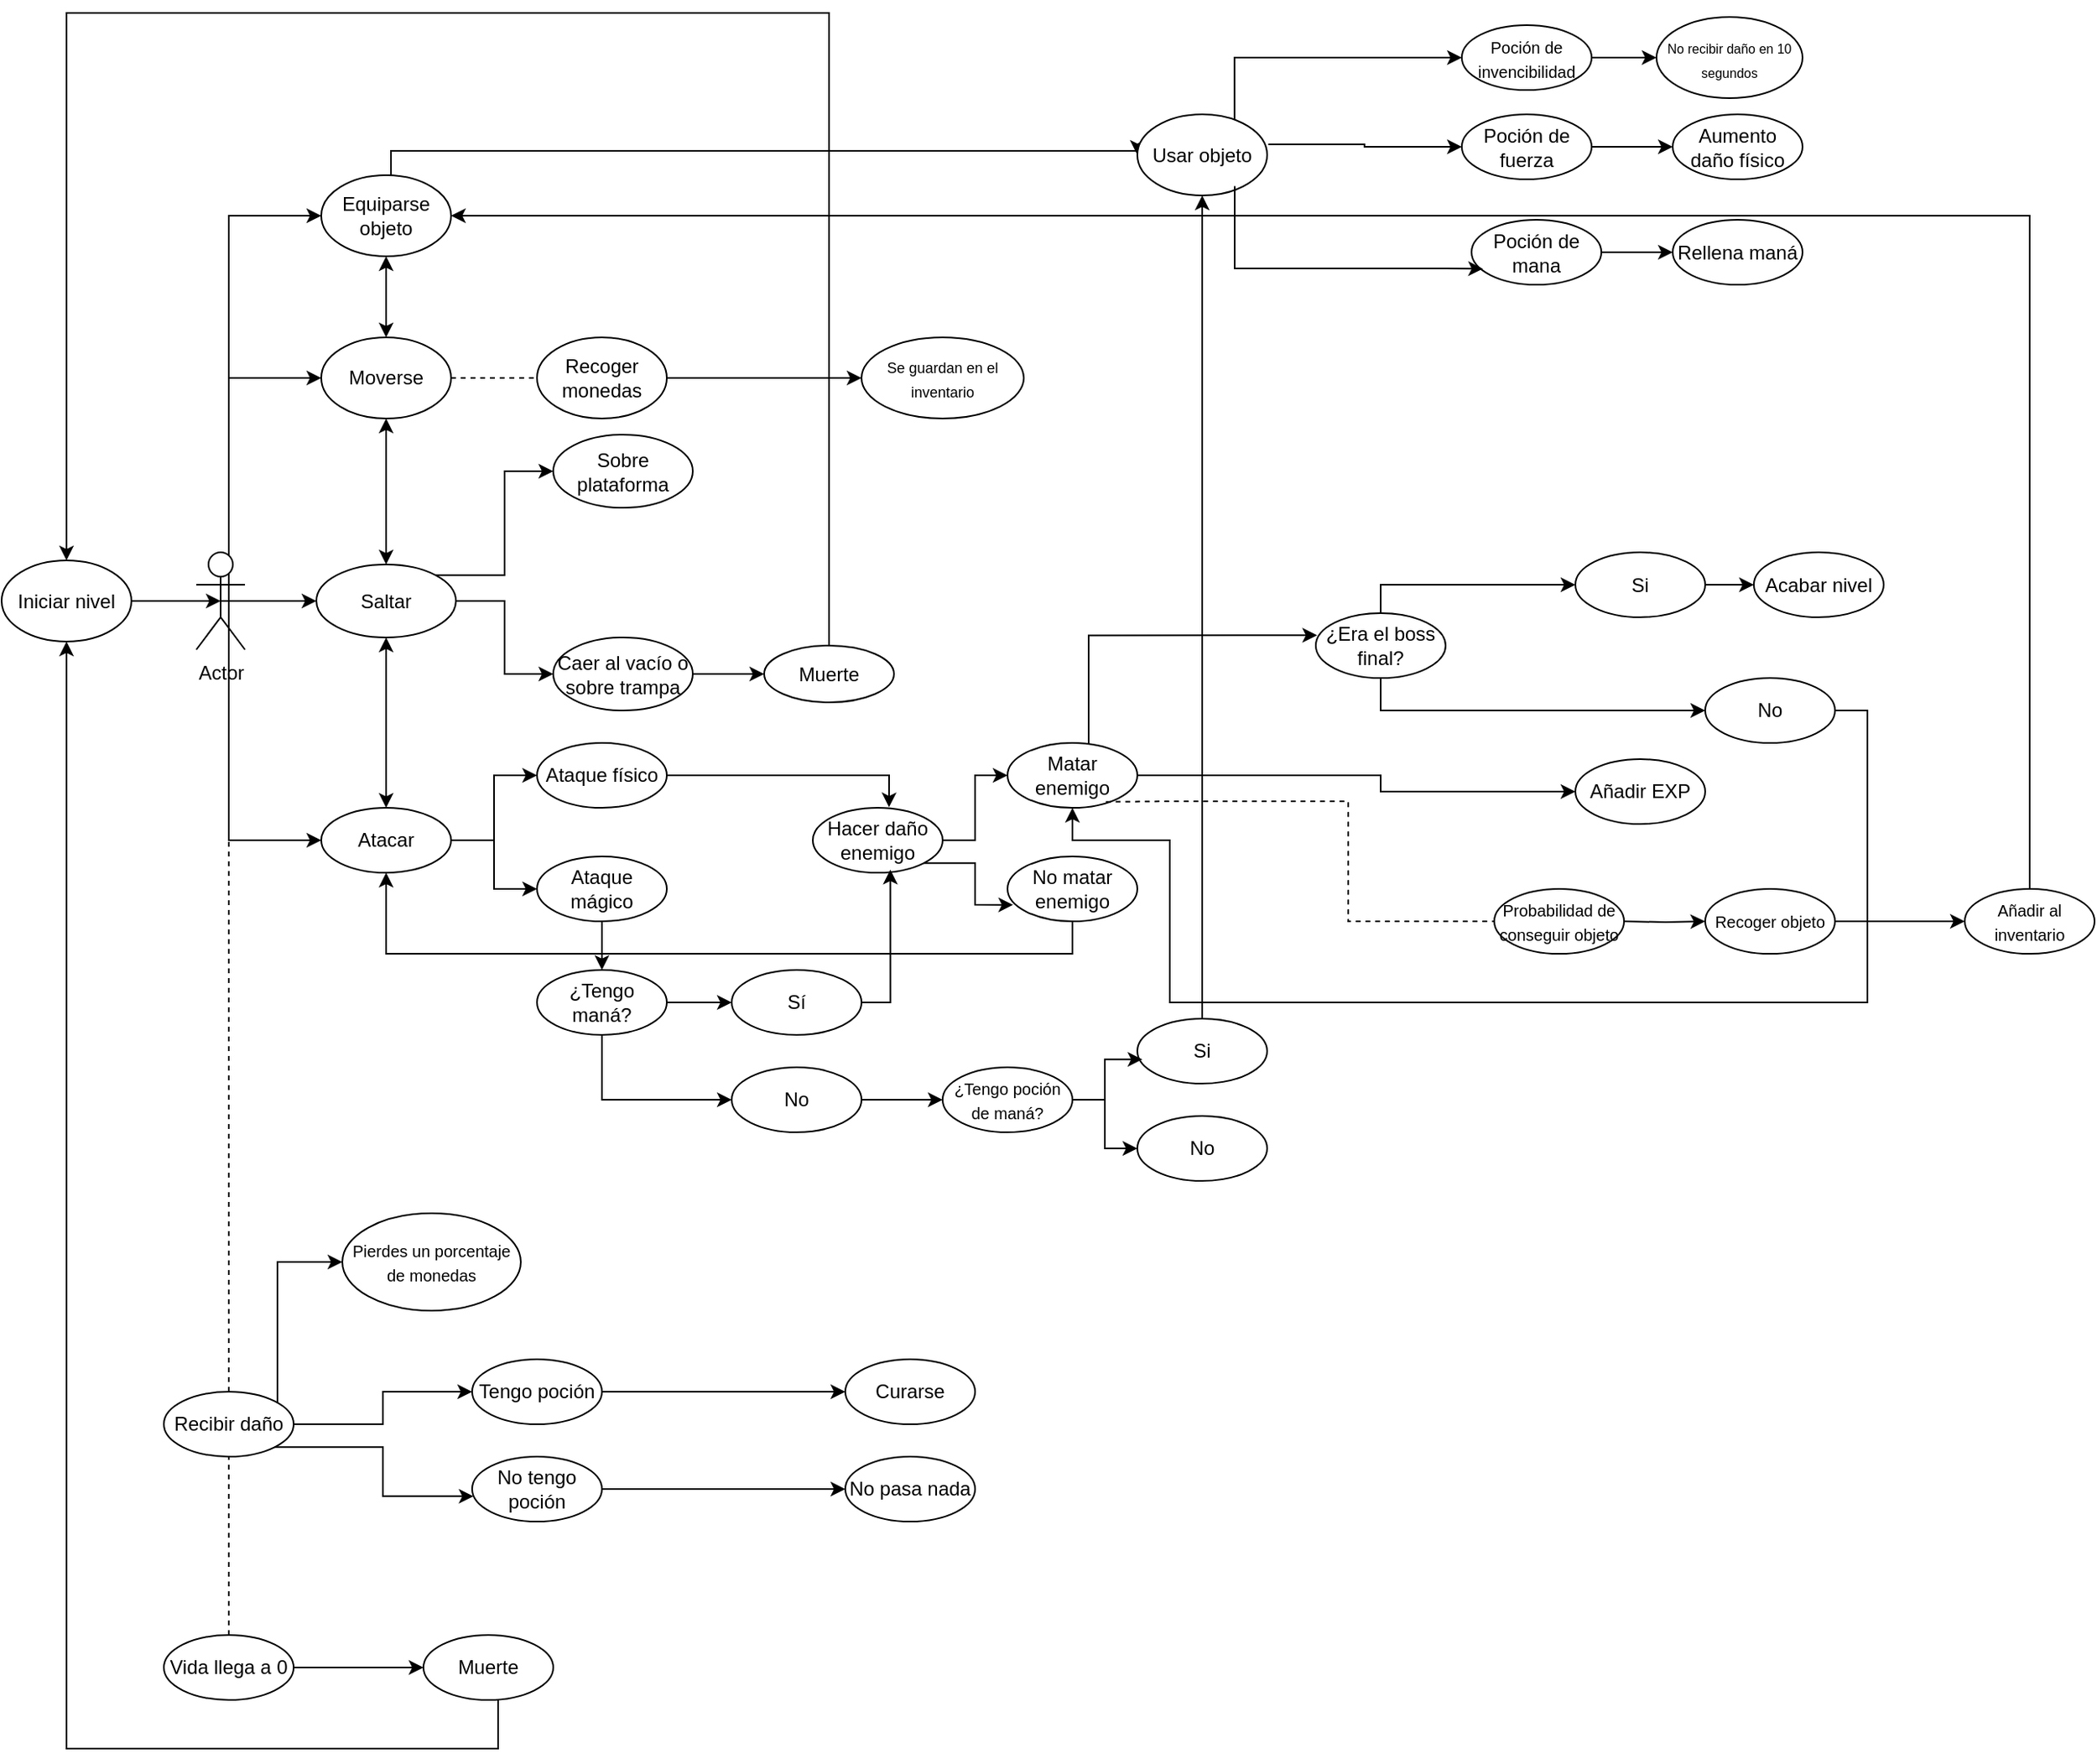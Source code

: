 <mxfile version="22.0.4" type="google">
  <diagram name="Página-1" id="ftSzW_j4SLwY1sNFBAEX">
    <mxGraphModel grid="1" page="1" gridSize="10" guides="1" tooltips="1" connect="1" arrows="1" fold="1" pageScale="1" pageWidth="3300" pageHeight="2339" math="0" shadow="0">
      <root>
        <mxCell id="0" />
        <mxCell id="1" parent="0" />
        <mxCell id="ydG6XYbS9ZUgTQgk_B0Q-10" style="edgeStyle=orthogonalEdgeStyle;rounded=0;orthogonalLoop=1;jettySize=auto;html=1;exitX=0.5;exitY=0.5;exitDx=0;exitDy=0;exitPerimeter=0;" edge="1" parent="1" source="ydG6XYbS9ZUgTQgk_B0Q-1" target="ydG6XYbS9ZUgTQgk_B0Q-4">
          <mxGeometry relative="1" as="geometry">
            <Array as="points">
              <mxPoint x="270" y="473" />
              <mxPoint x="270" y="335" />
            </Array>
          </mxGeometry>
        </mxCell>
        <mxCell id="ydG6XYbS9ZUgTQgk_B0Q-13" style="edgeStyle=orthogonalEdgeStyle;rounded=0;orthogonalLoop=1;jettySize=auto;html=1;exitX=0.5;exitY=0.5;exitDx=0;exitDy=0;exitPerimeter=0;" edge="1" parent="1" source="ydG6XYbS9ZUgTQgk_B0Q-1" target="ydG6XYbS9ZUgTQgk_B0Q-12">
          <mxGeometry relative="1" as="geometry">
            <Array as="points">
              <mxPoint x="265" y="450" />
              <mxPoint x="270" y="450" />
              <mxPoint x="270" y="620" />
            </Array>
          </mxGeometry>
        </mxCell>
        <mxCell id="ydG6XYbS9ZUgTQgk_B0Q-19" style="edgeStyle=orthogonalEdgeStyle;rounded=0;orthogonalLoop=1;jettySize=auto;html=1;exitX=0.5;exitY=0.5;exitDx=0;exitDy=0;exitPerimeter=0;" edge="1" parent="1" source="ydG6XYbS9ZUgTQgk_B0Q-1" target="ydG6XYbS9ZUgTQgk_B0Q-6">
          <mxGeometry relative="1" as="geometry" />
        </mxCell>
        <mxCell id="ydG6XYbS9ZUgTQgk_B0Q-62" style="edgeStyle=orthogonalEdgeStyle;rounded=0;orthogonalLoop=1;jettySize=auto;html=1;" edge="1" parent="1" source="ydG6XYbS9ZUgTQgk_B0Q-1" target="ydG6XYbS9ZUgTQgk_B0Q-53">
          <mxGeometry relative="1" as="geometry">
            <mxPoint x="265" y="230" as="targetPoint" />
            <Array as="points">
              <mxPoint x="270" y="235" />
            </Array>
          </mxGeometry>
        </mxCell>
        <mxCell id="ydG6XYbS9ZUgTQgk_B0Q-1" value="Actor" style="shape=umlActor;verticalLabelPosition=bottom;verticalAlign=top;html=1;outlineConnect=0;" vertex="1" parent="1">
          <mxGeometry x="250" y="442.5" width="30" height="60" as="geometry" />
        </mxCell>
        <mxCell id="ydG6XYbS9ZUgTQgk_B0Q-4" value="Moverse" style="ellipse;whiteSpace=wrap;html=1;" vertex="1" parent="1">
          <mxGeometry x="327" y="310" width="80" height="50" as="geometry" />
        </mxCell>
        <mxCell id="ydG6XYbS9ZUgTQgk_B0Q-45" style="edgeStyle=orthogonalEdgeStyle;rounded=0;orthogonalLoop=1;jettySize=auto;html=1;" edge="1" parent="1" source="ydG6XYbS9ZUgTQgk_B0Q-6" target="ydG6XYbS9ZUgTQgk_B0Q-44">
          <mxGeometry relative="1" as="geometry" />
        </mxCell>
        <mxCell id="ydG6XYbS9ZUgTQgk_B0Q-46" style="edgeStyle=orthogonalEdgeStyle;rounded=0;orthogonalLoop=1;jettySize=auto;html=1;exitX=1;exitY=0;exitDx=0;exitDy=0;entryX=0;entryY=0.5;entryDx=0;entryDy=0;" edge="1" parent="1" source="ydG6XYbS9ZUgTQgk_B0Q-6" target="ydG6XYbS9ZUgTQgk_B0Q-43">
          <mxGeometry relative="1" as="geometry" />
        </mxCell>
        <mxCell id="ydG6XYbS9ZUgTQgk_B0Q-6" value="Saltar" style="ellipse;whiteSpace=wrap;html=1;" vertex="1" parent="1">
          <mxGeometry x="324" y="450" width="86" height="45" as="geometry" />
        </mxCell>
        <mxCell id="ydG6XYbS9ZUgTQgk_B0Q-96" style="edgeStyle=orthogonalEdgeStyle;rounded=0;orthogonalLoop=1;jettySize=auto;html=1;entryX=0;entryY=0.5;entryDx=0;entryDy=0;" edge="1" parent="1" source="ydG6XYbS9ZUgTQgk_B0Q-12" target="ydG6XYbS9ZUgTQgk_B0Q-89">
          <mxGeometry relative="1" as="geometry" />
        </mxCell>
        <mxCell id="ydG6XYbS9ZUgTQgk_B0Q-97" style="edgeStyle=orthogonalEdgeStyle;rounded=0;orthogonalLoop=1;jettySize=auto;html=1;entryX=0;entryY=0.5;entryDx=0;entryDy=0;" edge="1" parent="1" source="ydG6XYbS9ZUgTQgk_B0Q-12" target="ydG6XYbS9ZUgTQgk_B0Q-90">
          <mxGeometry relative="1" as="geometry" />
        </mxCell>
        <mxCell id="ydG6XYbS9ZUgTQgk_B0Q-12" value="Atacar" style="ellipse;whiteSpace=wrap;html=1;" vertex="1" parent="1">
          <mxGeometry x="327" y="600" width="80" height="40" as="geometry" />
        </mxCell>
        <mxCell id="ydG6XYbS9ZUgTQgk_B0Q-17" value="" style="endArrow=classic;startArrow=classic;html=1;rounded=0;entryX=0.5;entryY=1;entryDx=0;entryDy=0;exitX=0.5;exitY=0;exitDx=0;exitDy=0;" edge="1" parent="1" source="ydG6XYbS9ZUgTQgk_B0Q-12" target="ydG6XYbS9ZUgTQgk_B0Q-6">
          <mxGeometry width="50" height="50" relative="1" as="geometry">
            <mxPoint x="350" y="560" as="sourcePoint" />
            <mxPoint x="400" y="510" as="targetPoint" />
          </mxGeometry>
        </mxCell>
        <mxCell id="ydG6XYbS9ZUgTQgk_B0Q-18" value="" style="endArrow=classic;startArrow=classic;html=1;rounded=0;entryX=0.5;entryY=1;entryDx=0;entryDy=0;exitX=0.5;exitY=0;exitDx=0;exitDy=0;" edge="1" parent="1" source="ydG6XYbS9ZUgTQgk_B0Q-6" target="ydG6XYbS9ZUgTQgk_B0Q-4">
          <mxGeometry width="50" height="50" relative="1" as="geometry">
            <mxPoint x="340" y="410" as="sourcePoint" />
            <mxPoint x="390" y="360" as="targetPoint" />
          </mxGeometry>
        </mxCell>
        <mxCell id="ydG6XYbS9ZUgTQgk_B0Q-25" style="edgeStyle=orthogonalEdgeStyle;rounded=0;orthogonalLoop=1;jettySize=auto;html=1;exitX=1;exitY=0.5;exitDx=0;exitDy=0;" edge="1" parent="1" source="ydG6XYbS9ZUgTQgk_B0Q-21" target="ydG6XYbS9ZUgTQgk_B0Q-24">
          <mxGeometry relative="1" as="geometry" />
        </mxCell>
        <mxCell id="ydG6XYbS9ZUgTQgk_B0Q-21" value="Hacer daño enemigo" style="ellipse;whiteSpace=wrap;html=1;" vertex="1" parent="1">
          <mxGeometry x="630" y="600" width="80" height="40" as="geometry" />
        </mxCell>
        <mxCell id="ydG6XYbS9ZUgTQgk_B0Q-30" style="edgeStyle=orthogonalEdgeStyle;rounded=0;orthogonalLoop=1;jettySize=auto;html=1;entryX=0;entryY=0.5;entryDx=0;entryDy=0;" edge="1" parent="1" source="ydG6XYbS9ZUgTQgk_B0Q-24" target="ydG6XYbS9ZUgTQgk_B0Q-29">
          <mxGeometry relative="1" as="geometry">
            <Array as="points">
              <mxPoint x="980" y="580" />
              <mxPoint x="980" y="590" />
            </Array>
          </mxGeometry>
        </mxCell>
        <mxCell id="ydG6XYbS9ZUgTQgk_B0Q-24" value="Matar enemigo" style="ellipse;whiteSpace=wrap;html=1;" vertex="1" parent="1">
          <mxGeometry x="750" y="560" width="80" height="40" as="geometry" />
        </mxCell>
        <mxCell id="ydG6XYbS9ZUgTQgk_B0Q-88" style="edgeStyle=orthogonalEdgeStyle;rounded=0;orthogonalLoop=1;jettySize=auto;html=1;entryX=0.5;entryY=1;entryDx=0;entryDy=0;" edge="1" parent="1" source="ydG6XYbS9ZUgTQgk_B0Q-26" target="ydG6XYbS9ZUgTQgk_B0Q-12">
          <mxGeometry relative="1" as="geometry">
            <Array as="points">
              <mxPoint x="790" y="690" />
              <mxPoint x="367" y="690" />
            </Array>
          </mxGeometry>
        </mxCell>
        <mxCell id="ydG6XYbS9ZUgTQgk_B0Q-26" value="No matar enemigo" style="ellipse;whiteSpace=wrap;html=1;" vertex="1" parent="1">
          <mxGeometry x="750" y="630" width="80" height="40" as="geometry" />
        </mxCell>
        <mxCell id="ydG6XYbS9ZUgTQgk_B0Q-27" style="edgeStyle=orthogonalEdgeStyle;rounded=0;orthogonalLoop=1;jettySize=auto;html=1;exitX=1;exitY=1;exitDx=0;exitDy=0;entryX=0.043;entryY=0.746;entryDx=0;entryDy=0;entryPerimeter=0;" edge="1" parent="1" source="ydG6XYbS9ZUgTQgk_B0Q-21" target="ydG6XYbS9ZUgTQgk_B0Q-26">
          <mxGeometry relative="1" as="geometry" />
        </mxCell>
        <mxCell id="ydG6XYbS9ZUgTQgk_B0Q-29" value="Añadir EXP" style="ellipse;whiteSpace=wrap;html=1;" vertex="1" parent="1">
          <mxGeometry x="1100" y="570" width="80" height="40" as="geometry" />
        </mxCell>
        <mxCell id="ydG6XYbS9ZUgTQgk_B0Q-54" style="edgeStyle=orthogonalEdgeStyle;rounded=0;orthogonalLoop=1;jettySize=auto;html=1;entryX=0;entryY=0.5;entryDx=0;entryDy=0;" edge="1" parent="1" target="ydG6XYbS9ZUgTQgk_B0Q-33">
          <mxGeometry relative="1" as="geometry">
            <mxPoint x="1130" y="670" as="sourcePoint" />
          </mxGeometry>
        </mxCell>
        <mxCell id="ydG6XYbS9ZUgTQgk_B0Q-31" value="&lt;font style=&quot;font-size: 10px;&quot;&gt;Probabilidad de conseguir objeto&lt;/font&gt;" style="ellipse;whiteSpace=wrap;html=1;" vertex="1" parent="1">
          <mxGeometry x="1050" y="650" width="80" height="40" as="geometry" />
        </mxCell>
        <mxCell id="ydG6XYbS9ZUgTQgk_B0Q-36" style="edgeStyle=orthogonalEdgeStyle;rounded=0;orthogonalLoop=1;jettySize=auto;html=1;" edge="1" parent="1" source="ydG6XYbS9ZUgTQgk_B0Q-33" target="ydG6XYbS9ZUgTQgk_B0Q-35">
          <mxGeometry relative="1" as="geometry" />
        </mxCell>
        <mxCell id="ydG6XYbS9ZUgTQgk_B0Q-33" value="&lt;font style=&quot;font-size: 10px;&quot;&gt;Recoger objeto&lt;/font&gt;" style="ellipse;whiteSpace=wrap;html=1;" vertex="1" parent="1">
          <mxGeometry x="1180" y="650" width="80" height="40" as="geometry" />
        </mxCell>
        <mxCell id="ydG6XYbS9ZUgTQgk_B0Q-63" style="edgeStyle=orthogonalEdgeStyle;rounded=0;orthogonalLoop=1;jettySize=auto;html=1;entryX=1;entryY=0.5;entryDx=0;entryDy=0;" edge="1" parent="1" source="ydG6XYbS9ZUgTQgk_B0Q-35" target="ydG6XYbS9ZUgTQgk_B0Q-53">
          <mxGeometry relative="1" as="geometry">
            <Array as="points">
              <mxPoint x="1380" y="235" />
            </Array>
          </mxGeometry>
        </mxCell>
        <mxCell id="ydG6XYbS9ZUgTQgk_B0Q-35" value="&lt;font style=&quot;font-size: 10px;&quot;&gt;Añadir al inventario&lt;/font&gt;" style="ellipse;whiteSpace=wrap;html=1;" vertex="1" parent="1">
          <mxGeometry x="1340" y="650" width="80" height="40" as="geometry" />
        </mxCell>
        <mxCell id="ydG6XYbS9ZUgTQgk_B0Q-69" style="edgeStyle=orthogonalEdgeStyle;rounded=0;orthogonalLoop=1;jettySize=auto;html=1;entryX=0;entryY=0.5;entryDx=0;entryDy=0;" edge="1" parent="1" source="ydG6XYbS9ZUgTQgk_B0Q-37" target="ydG6XYbS9ZUgTQgk_B0Q-67">
          <mxGeometry relative="1" as="geometry" />
        </mxCell>
        <mxCell id="ydG6XYbS9ZUgTQgk_B0Q-114" style="edgeStyle=orthogonalEdgeStyle;rounded=0;orthogonalLoop=1;jettySize=auto;html=1;entryX=0;entryY=0.5;entryDx=0;entryDy=0;" edge="1" parent="1" source="ydG6XYbS9ZUgTQgk_B0Q-37" target="ydG6XYbS9ZUgTQgk_B0Q-113">
          <mxGeometry relative="1" as="geometry">
            <Array as="points">
              <mxPoint x="300" y="880" />
            </Array>
          </mxGeometry>
        </mxCell>
        <mxCell id="ydG6XYbS9ZUgTQgk_B0Q-37" value="Recibir daño" style="ellipse;whiteSpace=wrap;html=1;" vertex="1" parent="1">
          <mxGeometry x="230" y="960" width="80" height="40" as="geometry" />
        </mxCell>
        <mxCell id="ydG6XYbS9ZUgTQgk_B0Q-38" value="Curarse" style="ellipse;whiteSpace=wrap;html=1;" vertex="1" parent="1">
          <mxGeometry x="650" y="940" width="80" height="40" as="geometry" />
        </mxCell>
        <mxCell id="ydG6XYbS9ZUgTQgk_B0Q-40" value="" style="endArrow=none;dashed=1;html=1;rounded=0;" edge="1" parent="1" source="ydG6XYbS9ZUgTQgk_B0Q-37">
          <mxGeometry width="50" height="50" relative="1" as="geometry">
            <mxPoint x="220" y="680" as="sourcePoint" />
            <mxPoint x="270" y="500" as="targetPoint" />
            <Array as="points">
              <mxPoint x="270" y="740" />
            </Array>
          </mxGeometry>
        </mxCell>
        <mxCell id="ydG6XYbS9ZUgTQgk_B0Q-42" value="" style="endArrow=none;dashed=1;html=1;rounded=0;exitX=0.758;exitY=0.909;exitDx=0;exitDy=0;exitPerimeter=0;" edge="1" parent="1" source="ydG6XYbS9ZUgTQgk_B0Q-24" target="ydG6XYbS9ZUgTQgk_B0Q-31">
          <mxGeometry width="50" height="50" relative="1" as="geometry">
            <mxPoint x="800" y="640" as="sourcePoint" />
            <mxPoint x="850" y="590" as="targetPoint" />
            <Array as="points">
              <mxPoint x="850" y="596" />
              <mxPoint x="910" y="596" />
              <mxPoint x="960" y="596" />
              <mxPoint x="960" y="670" />
            </Array>
          </mxGeometry>
        </mxCell>
        <mxCell id="ydG6XYbS9ZUgTQgk_B0Q-43" value="Sobre plataforma" style="ellipse;whiteSpace=wrap;html=1;" vertex="1" parent="1">
          <mxGeometry x="470" y="370" width="86" height="45" as="geometry" />
        </mxCell>
        <mxCell id="ydG6XYbS9ZUgTQgk_B0Q-48" style="edgeStyle=orthogonalEdgeStyle;rounded=0;orthogonalLoop=1;jettySize=auto;html=1;entryX=0;entryY=0.5;entryDx=0;entryDy=0;" edge="1" parent="1" source="ydG6XYbS9ZUgTQgk_B0Q-44" target="ydG6XYbS9ZUgTQgk_B0Q-47">
          <mxGeometry relative="1" as="geometry" />
        </mxCell>
        <mxCell id="ydG6XYbS9ZUgTQgk_B0Q-44" value="Caer al vacío o sobre trampa" style="ellipse;whiteSpace=wrap;html=1;" vertex="1" parent="1">
          <mxGeometry x="470" y="495" width="86" height="45" as="geometry" />
        </mxCell>
        <mxCell id="ydG6XYbS9ZUgTQgk_B0Q-57" style="edgeStyle=orthogonalEdgeStyle;rounded=0;orthogonalLoop=1;jettySize=auto;html=1;" edge="1" parent="1" source="ydG6XYbS9ZUgTQgk_B0Q-47" target="ydG6XYbS9ZUgTQgk_B0Q-55">
          <mxGeometry relative="1" as="geometry">
            <Array as="points">
              <mxPoint x="640" y="110" />
              <mxPoint x="170" y="110" />
            </Array>
          </mxGeometry>
        </mxCell>
        <mxCell id="ydG6XYbS9ZUgTQgk_B0Q-47" value="Muerte" style="ellipse;whiteSpace=wrap;html=1;" vertex="1" parent="1">
          <mxGeometry x="600" y="500" width="80" height="35" as="geometry" />
        </mxCell>
        <mxCell id="ydG6XYbS9ZUgTQgk_B0Q-52" style="edgeStyle=orthogonalEdgeStyle;rounded=0;orthogonalLoop=1;jettySize=auto;html=1;" edge="1" parent="1" source="ydG6XYbS9ZUgTQgk_B0Q-49" target="ydG6XYbS9ZUgTQgk_B0Q-50">
          <mxGeometry relative="1" as="geometry" />
        </mxCell>
        <mxCell id="ydG6XYbS9ZUgTQgk_B0Q-49" value="Vida llega a 0" style="ellipse;whiteSpace=wrap;html=1;" vertex="1" parent="1">
          <mxGeometry x="230" y="1110" width="80" height="40" as="geometry" />
        </mxCell>
        <mxCell id="ydG6XYbS9ZUgTQgk_B0Q-58" style="edgeStyle=orthogonalEdgeStyle;rounded=0;orthogonalLoop=1;jettySize=auto;html=1;entryX=0.5;entryY=1;entryDx=0;entryDy=0;" edge="1" parent="1" source="ydG6XYbS9ZUgTQgk_B0Q-50" target="ydG6XYbS9ZUgTQgk_B0Q-55">
          <mxGeometry relative="1" as="geometry">
            <Array as="points">
              <mxPoint x="436" y="1180" />
              <mxPoint x="170" y="1180" />
            </Array>
          </mxGeometry>
        </mxCell>
        <mxCell id="ydG6XYbS9ZUgTQgk_B0Q-50" value="Muerte" style="ellipse;whiteSpace=wrap;html=1;" vertex="1" parent="1">
          <mxGeometry x="390" y="1110" width="80" height="40" as="geometry" />
        </mxCell>
        <mxCell id="ydG6XYbS9ZUgTQgk_B0Q-51" value="" style="endArrow=none;dashed=1;html=1;rounded=0;" edge="1" parent="1" source="ydG6XYbS9ZUgTQgk_B0Q-49" target="ydG6XYbS9ZUgTQgk_B0Q-37">
          <mxGeometry width="50" height="50" relative="1" as="geometry">
            <mxPoint x="196" y="980" as="sourcePoint" />
            <mxPoint x="246" y="930" as="targetPoint" />
          </mxGeometry>
        </mxCell>
        <mxCell id="ydG6XYbS9ZUgTQgk_B0Q-65" style="edgeStyle=orthogonalEdgeStyle;rounded=0;orthogonalLoop=1;jettySize=auto;html=1;entryX=0;entryY=0.5;entryDx=0;entryDy=0;" edge="1" parent="1" source="ydG6XYbS9ZUgTQgk_B0Q-53" target="ydG6XYbS9ZUgTQgk_B0Q-66">
          <mxGeometry relative="1" as="geometry">
            <mxPoint x="460" y="195" as="targetPoint" />
            <Array as="points">
              <mxPoint x="370" y="195" />
            </Array>
          </mxGeometry>
        </mxCell>
        <mxCell id="ydG6XYbS9ZUgTQgk_B0Q-53" value="Equiparse objeto" style="ellipse;whiteSpace=wrap;html=1;" vertex="1" parent="1">
          <mxGeometry x="327" y="210" width="80" height="50" as="geometry" />
        </mxCell>
        <mxCell id="ydG6XYbS9ZUgTQgk_B0Q-55" value="Iniciar nivel" style="ellipse;whiteSpace=wrap;html=1;" vertex="1" parent="1">
          <mxGeometry x="130" y="447.5" width="80" height="50" as="geometry" />
        </mxCell>
        <mxCell id="ydG6XYbS9ZUgTQgk_B0Q-56" style="edgeStyle=orthogonalEdgeStyle;rounded=0;orthogonalLoop=1;jettySize=auto;html=1;entryX=0.5;entryY=0.5;entryDx=0;entryDy=0;entryPerimeter=0;" edge="1" parent="1" source="ydG6XYbS9ZUgTQgk_B0Q-55" target="ydG6XYbS9ZUgTQgk_B0Q-1">
          <mxGeometry relative="1" as="geometry" />
        </mxCell>
        <mxCell id="ydG6XYbS9ZUgTQgk_B0Q-61" value="" style="endArrow=classic;startArrow=classic;html=1;rounded=0;" edge="1" parent="1" source="ydG6XYbS9ZUgTQgk_B0Q-4" target="ydG6XYbS9ZUgTQgk_B0Q-53">
          <mxGeometry width="50" height="50" relative="1" as="geometry">
            <mxPoint x="270" y="310" as="sourcePoint" />
            <mxPoint x="320" y="260" as="targetPoint" />
          </mxGeometry>
        </mxCell>
        <mxCell id="ydG6XYbS9ZUgTQgk_B0Q-77" style="edgeStyle=orthogonalEdgeStyle;rounded=0;orthogonalLoop=1;jettySize=auto;html=1;entryX=0;entryY=0.5;entryDx=0;entryDy=0;exitX=1.009;exitY=0.37;exitDx=0;exitDy=0;exitPerimeter=0;" edge="1" parent="1" source="ydG6XYbS9ZUgTQgk_B0Q-66" target="ydG6XYbS9ZUgTQgk_B0Q-75">
          <mxGeometry relative="1" as="geometry">
            <mxPoint x="920" y="192.5" as="sourcePoint" />
          </mxGeometry>
        </mxCell>
        <mxCell id="ydG6XYbS9ZUgTQgk_B0Q-78" style="edgeStyle=orthogonalEdgeStyle;rounded=0;orthogonalLoop=1;jettySize=auto;html=1;entryX=0;entryY=0.5;entryDx=0;entryDy=0;exitX=0.749;exitY=0.095;exitDx=0;exitDy=0;exitPerimeter=0;" edge="1" parent="1" source="ydG6XYbS9ZUgTQgk_B0Q-66" target="ydG6XYbS9ZUgTQgk_B0Q-74">
          <mxGeometry relative="1" as="geometry">
            <mxPoint x="890.043" y="168.301" as="sourcePoint" />
            <Array as="points">
              <mxPoint x="890" y="138" />
            </Array>
          </mxGeometry>
        </mxCell>
        <mxCell id="ydG6XYbS9ZUgTQgk_B0Q-66" value="Usar objeto" style="ellipse;whiteSpace=wrap;html=1;" vertex="1" parent="1">
          <mxGeometry x="830" y="172.5" width="80" height="50" as="geometry" />
        </mxCell>
        <mxCell id="ydG6XYbS9ZUgTQgk_B0Q-71" style="edgeStyle=orthogonalEdgeStyle;rounded=0;orthogonalLoop=1;jettySize=auto;html=1;" edge="1" parent="1" source="ydG6XYbS9ZUgTQgk_B0Q-67" target="ydG6XYbS9ZUgTQgk_B0Q-38">
          <mxGeometry relative="1" as="geometry" />
        </mxCell>
        <mxCell id="ydG6XYbS9ZUgTQgk_B0Q-67" value="Tengo poción" style="ellipse;whiteSpace=wrap;html=1;" vertex="1" parent="1">
          <mxGeometry x="420" y="940" width="80" height="40" as="geometry" />
        </mxCell>
        <mxCell id="ydG6XYbS9ZUgTQgk_B0Q-73" style="edgeStyle=orthogonalEdgeStyle;rounded=0;orthogonalLoop=1;jettySize=auto;html=1;" edge="1" parent="1" source="ydG6XYbS9ZUgTQgk_B0Q-68" target="ydG6XYbS9ZUgTQgk_B0Q-72">
          <mxGeometry relative="1" as="geometry" />
        </mxCell>
        <mxCell id="ydG6XYbS9ZUgTQgk_B0Q-68" value="No tengo poción" style="ellipse;whiteSpace=wrap;html=1;" vertex="1" parent="1">
          <mxGeometry x="420" y="1000" width="80" height="40" as="geometry" />
        </mxCell>
        <mxCell id="ydG6XYbS9ZUgTQgk_B0Q-70" style="edgeStyle=orthogonalEdgeStyle;rounded=0;orthogonalLoop=1;jettySize=auto;html=1;exitX=1;exitY=1;exitDx=0;exitDy=0;entryX=0.011;entryY=0.611;entryDx=0;entryDy=0;entryPerimeter=0;" edge="1" parent="1" source="ydG6XYbS9ZUgTQgk_B0Q-37" target="ydG6XYbS9ZUgTQgk_B0Q-68">
          <mxGeometry relative="1" as="geometry" />
        </mxCell>
        <mxCell id="ydG6XYbS9ZUgTQgk_B0Q-72" value="No pasa nada" style="ellipse;whiteSpace=wrap;html=1;" vertex="1" parent="1">
          <mxGeometry x="650" y="1000" width="80" height="40" as="geometry" />
        </mxCell>
        <mxCell id="ydG6XYbS9ZUgTQgk_B0Q-83" style="edgeStyle=orthogonalEdgeStyle;rounded=0;orthogonalLoop=1;jettySize=auto;html=1;entryX=0;entryY=0.5;entryDx=0;entryDy=0;" edge="1" parent="1" source="ydG6XYbS9ZUgTQgk_B0Q-74" target="ydG6XYbS9ZUgTQgk_B0Q-82">
          <mxGeometry relative="1" as="geometry" />
        </mxCell>
        <mxCell id="ydG6XYbS9ZUgTQgk_B0Q-74" value="&lt;font style=&quot;font-size: 10px;&quot;&gt;Poción de invencibilidad&lt;/font&gt;" style="ellipse;whiteSpace=wrap;html=1;" vertex="1" parent="1">
          <mxGeometry x="1030" y="117.5" width="80" height="40" as="geometry" />
        </mxCell>
        <mxCell id="ydG6XYbS9ZUgTQgk_B0Q-85" style="edgeStyle=orthogonalEdgeStyle;rounded=0;orthogonalLoop=1;jettySize=auto;html=1;entryX=0;entryY=0.5;entryDx=0;entryDy=0;" edge="1" parent="1" source="ydG6XYbS9ZUgTQgk_B0Q-75" target="ydG6XYbS9ZUgTQgk_B0Q-84">
          <mxGeometry relative="1" as="geometry" />
        </mxCell>
        <mxCell id="ydG6XYbS9ZUgTQgk_B0Q-75" value="Poción de fuerza" style="ellipse;whiteSpace=wrap;html=1;" vertex="1" parent="1">
          <mxGeometry x="1030" y="172.5" width="80" height="40" as="geometry" />
        </mxCell>
        <mxCell id="ydG6XYbS9ZUgTQgk_B0Q-87" style="edgeStyle=orthogonalEdgeStyle;rounded=0;orthogonalLoop=1;jettySize=auto;html=1;entryX=0;entryY=0.5;entryDx=0;entryDy=0;" edge="1" parent="1" source="ydG6XYbS9ZUgTQgk_B0Q-76" target="ydG6XYbS9ZUgTQgk_B0Q-86">
          <mxGeometry relative="1" as="geometry" />
        </mxCell>
        <mxCell id="ydG6XYbS9ZUgTQgk_B0Q-76" value="Poción de mana" style="ellipse;whiteSpace=wrap;html=1;" vertex="1" parent="1">
          <mxGeometry x="1036" y="237.5" width="80" height="40" as="geometry" />
        </mxCell>
        <mxCell id="ydG6XYbS9ZUgTQgk_B0Q-79" style="edgeStyle=orthogonalEdgeStyle;rounded=0;orthogonalLoop=1;jettySize=auto;html=1;entryX=0.088;entryY=0.756;entryDx=0;entryDy=0;entryPerimeter=0;" edge="1" parent="1" target="ydG6XYbS9ZUgTQgk_B0Q-76">
          <mxGeometry relative="1" as="geometry">
            <mxPoint x="890.043" y="216.699" as="sourcePoint" />
            <Array as="points">
              <mxPoint x="890" y="267.5" />
              <mxPoint x="1020" y="267.5" />
            </Array>
          </mxGeometry>
        </mxCell>
        <mxCell id="ydG6XYbS9ZUgTQgk_B0Q-112" style="edgeStyle=orthogonalEdgeStyle;rounded=0;orthogonalLoop=1;jettySize=auto;html=1;entryX=0;entryY=0.5;entryDx=0;entryDy=0;" edge="1" parent="1" source="ydG6XYbS9ZUgTQgk_B0Q-80" target="ydG6XYbS9ZUgTQgk_B0Q-111">
          <mxGeometry relative="1" as="geometry" />
        </mxCell>
        <mxCell id="ydG6XYbS9ZUgTQgk_B0Q-80" value="Recoger monedas" style="ellipse;whiteSpace=wrap;html=1;" vertex="1" parent="1">
          <mxGeometry x="460" y="310" width="80" height="50" as="geometry" />
        </mxCell>
        <mxCell id="ydG6XYbS9ZUgTQgk_B0Q-81" value="" style="endArrow=none;dashed=1;html=1;rounded=0;" edge="1" parent="1" source="ydG6XYbS9ZUgTQgk_B0Q-4" target="ydG6XYbS9ZUgTQgk_B0Q-80">
          <mxGeometry width="50" height="50" relative="1" as="geometry">
            <mxPoint x="400" y="360" as="sourcePoint" />
            <mxPoint x="450" y="310" as="targetPoint" />
          </mxGeometry>
        </mxCell>
        <mxCell id="ydG6XYbS9ZUgTQgk_B0Q-82" value="&lt;font style=&quot;font-size: 8px;&quot;&gt;No recibir daño en 10 segundos&lt;/font&gt;" style="ellipse;whiteSpace=wrap;html=1;" vertex="1" parent="1">
          <mxGeometry x="1150" y="112.5" width="90" height="50" as="geometry" />
        </mxCell>
        <mxCell id="ydG6XYbS9ZUgTQgk_B0Q-84" value="Aumento daño físico" style="ellipse;whiteSpace=wrap;html=1;" vertex="1" parent="1">
          <mxGeometry x="1160" y="172.5" width="80" height="40" as="geometry" />
        </mxCell>
        <mxCell id="ydG6XYbS9ZUgTQgk_B0Q-86" value="Rellena maná" style="ellipse;whiteSpace=wrap;html=1;" vertex="1" parent="1">
          <mxGeometry x="1160" y="237.5" width="80" height="40" as="geometry" />
        </mxCell>
        <mxCell id="ydG6XYbS9ZUgTQgk_B0Q-89" value="Ataque físico" style="ellipse;whiteSpace=wrap;html=1;" vertex="1" parent="1">
          <mxGeometry x="460" y="560" width="80" height="40" as="geometry" />
        </mxCell>
        <mxCell id="ydG6XYbS9ZUgTQgk_B0Q-95" style="edgeStyle=orthogonalEdgeStyle;rounded=0;orthogonalLoop=1;jettySize=auto;html=1;entryX=0.5;entryY=0;entryDx=0;entryDy=0;" edge="1" parent="1" source="ydG6XYbS9ZUgTQgk_B0Q-90" target="ydG6XYbS9ZUgTQgk_B0Q-91">
          <mxGeometry relative="1" as="geometry" />
        </mxCell>
        <mxCell id="ydG6XYbS9ZUgTQgk_B0Q-90" value="Ataque mágico" style="ellipse;whiteSpace=wrap;html=1;" vertex="1" parent="1">
          <mxGeometry x="460" y="630" width="80" height="40" as="geometry" />
        </mxCell>
        <mxCell id="ydG6XYbS9ZUgTQgk_B0Q-94" style="edgeStyle=orthogonalEdgeStyle;rounded=0;orthogonalLoop=1;jettySize=auto;html=1;entryX=0;entryY=0.5;entryDx=0;entryDy=0;" edge="1" parent="1" source="ydG6XYbS9ZUgTQgk_B0Q-91" target="ydG6XYbS9ZUgTQgk_B0Q-92">
          <mxGeometry relative="1" as="geometry" />
        </mxCell>
        <mxCell id="ydG6XYbS9ZUgTQgk_B0Q-102" style="edgeStyle=orthogonalEdgeStyle;rounded=0;orthogonalLoop=1;jettySize=auto;html=1;entryX=0;entryY=0.5;entryDx=0;entryDy=0;" edge="1" parent="1" source="ydG6XYbS9ZUgTQgk_B0Q-91" target="ydG6XYbS9ZUgTQgk_B0Q-100">
          <mxGeometry relative="1" as="geometry">
            <Array as="points">
              <mxPoint x="500" y="780" />
            </Array>
          </mxGeometry>
        </mxCell>
        <mxCell id="ydG6XYbS9ZUgTQgk_B0Q-91" value="¿Tengo maná?" style="ellipse;whiteSpace=wrap;html=1;" vertex="1" parent="1">
          <mxGeometry x="460" y="700" width="80" height="40" as="geometry" />
        </mxCell>
        <mxCell id="ydG6XYbS9ZUgTQgk_B0Q-92" value="Sí" style="ellipse;whiteSpace=wrap;html=1;" vertex="1" parent="1">
          <mxGeometry x="580" y="700" width="80" height="40" as="geometry" />
        </mxCell>
        <mxCell id="ydG6XYbS9ZUgTQgk_B0Q-93" style="edgeStyle=orthogonalEdgeStyle;rounded=0;orthogonalLoop=1;jettySize=auto;html=1;entryX=0.597;entryY=0.954;entryDx=0;entryDy=0;entryPerimeter=0;" edge="1" parent="1" source="ydG6XYbS9ZUgTQgk_B0Q-92" target="ydG6XYbS9ZUgTQgk_B0Q-21">
          <mxGeometry relative="1" as="geometry">
            <Array as="points">
              <mxPoint x="678" y="720" />
            </Array>
          </mxGeometry>
        </mxCell>
        <mxCell id="ydG6XYbS9ZUgTQgk_B0Q-99" style="edgeStyle=orthogonalEdgeStyle;rounded=0;orthogonalLoop=1;jettySize=auto;html=1;entryX=0.587;entryY=-0.008;entryDx=0;entryDy=0;entryPerimeter=0;" edge="1" parent="1" source="ydG6XYbS9ZUgTQgk_B0Q-89" target="ydG6XYbS9ZUgTQgk_B0Q-21">
          <mxGeometry relative="1" as="geometry">
            <Array as="points">
              <mxPoint x="677" y="580" />
            </Array>
          </mxGeometry>
        </mxCell>
        <mxCell id="ydG6XYbS9ZUgTQgk_B0Q-109" style="edgeStyle=orthogonalEdgeStyle;rounded=0;orthogonalLoop=1;jettySize=auto;html=1;entryX=0;entryY=0.5;entryDx=0;entryDy=0;" edge="1" parent="1" source="ydG6XYbS9ZUgTQgk_B0Q-100" target="ydG6XYbS9ZUgTQgk_B0Q-104">
          <mxGeometry relative="1" as="geometry" />
        </mxCell>
        <mxCell id="ydG6XYbS9ZUgTQgk_B0Q-100" value="No" style="ellipse;whiteSpace=wrap;html=1;" vertex="1" parent="1">
          <mxGeometry x="580" y="760" width="80" height="40" as="geometry" />
        </mxCell>
        <mxCell id="ydG6XYbS9ZUgTQgk_B0Q-108" style="edgeStyle=orthogonalEdgeStyle;rounded=0;orthogonalLoop=1;jettySize=auto;html=1;entryX=0;entryY=0.5;entryDx=0;entryDy=0;" edge="1" parent="1" source="ydG6XYbS9ZUgTQgk_B0Q-104" target="ydG6XYbS9ZUgTQgk_B0Q-106">
          <mxGeometry relative="1" as="geometry" />
        </mxCell>
        <mxCell id="ydG6XYbS9ZUgTQgk_B0Q-104" value="&lt;font style=&quot;font-size: 10px;&quot;&gt;¿Tengo poción de maná?&lt;/font&gt;" style="ellipse;whiteSpace=wrap;html=1;" vertex="1" parent="1">
          <mxGeometry x="710" y="760" width="80" height="40" as="geometry" />
        </mxCell>
        <mxCell id="ydG6XYbS9ZUgTQgk_B0Q-110" style="edgeStyle=orthogonalEdgeStyle;rounded=0;orthogonalLoop=1;jettySize=auto;html=1;entryX=0.5;entryY=1;entryDx=0;entryDy=0;" edge="1" parent="1" source="ydG6XYbS9ZUgTQgk_B0Q-105" target="ydG6XYbS9ZUgTQgk_B0Q-66">
          <mxGeometry relative="1" as="geometry" />
        </mxCell>
        <mxCell id="ydG6XYbS9ZUgTQgk_B0Q-105" value="Si" style="ellipse;whiteSpace=wrap;html=1;" vertex="1" parent="1">
          <mxGeometry x="830" y="730" width="80" height="40" as="geometry" />
        </mxCell>
        <mxCell id="ydG6XYbS9ZUgTQgk_B0Q-106" value="No" style="ellipse;whiteSpace=wrap;html=1;" vertex="1" parent="1">
          <mxGeometry x="830" y="790" width="80" height="40" as="geometry" />
        </mxCell>
        <mxCell id="ydG6XYbS9ZUgTQgk_B0Q-107" style="edgeStyle=orthogonalEdgeStyle;rounded=0;orthogonalLoop=1;jettySize=auto;html=1;entryX=0.039;entryY=0.627;entryDx=0;entryDy=0;entryPerimeter=0;" edge="1" parent="1" source="ydG6XYbS9ZUgTQgk_B0Q-104" target="ydG6XYbS9ZUgTQgk_B0Q-105">
          <mxGeometry relative="1" as="geometry" />
        </mxCell>
        <mxCell id="ydG6XYbS9ZUgTQgk_B0Q-111" value="&lt;font style=&quot;font-size: 9px;&quot;&gt;Se guardan en el inventario&lt;/font&gt;" style="ellipse;whiteSpace=wrap;html=1;" vertex="1" parent="1">
          <mxGeometry x="660" y="310" width="100" height="50" as="geometry" />
        </mxCell>
        <mxCell id="ydG6XYbS9ZUgTQgk_B0Q-113" value="&lt;font style=&quot;font-size: 10px;&quot;&gt;Pierdes un porcentaje de monedas&lt;/font&gt;" style="ellipse;whiteSpace=wrap;html=1;" vertex="1" parent="1">
          <mxGeometry x="340" y="850" width="110" height="60" as="geometry" />
        </mxCell>
        <mxCell id="ydG6XYbS9ZUgTQgk_B0Q-119" style="edgeStyle=orthogonalEdgeStyle;rounded=0;orthogonalLoop=1;jettySize=auto;html=1;entryX=0;entryY=0.5;entryDx=0;entryDy=0;" edge="1" parent="1" source="ydG6XYbS9ZUgTQgk_B0Q-115" target="ydG6XYbS9ZUgTQgk_B0Q-117">
          <mxGeometry relative="1" as="geometry">
            <Array as="points">
              <mxPoint x="980" y="463" />
            </Array>
          </mxGeometry>
        </mxCell>
        <mxCell id="ydG6XYbS9ZUgTQgk_B0Q-121" style="edgeStyle=orthogonalEdgeStyle;rounded=0;orthogonalLoop=1;jettySize=auto;html=1;entryX=0;entryY=0.5;entryDx=0;entryDy=0;" edge="1" parent="1" source="ydG6XYbS9ZUgTQgk_B0Q-115" target="ydG6XYbS9ZUgTQgk_B0Q-118">
          <mxGeometry relative="1" as="geometry">
            <Array as="points">
              <mxPoint x="980" y="540" />
              <mxPoint x="1100" y="540" />
            </Array>
          </mxGeometry>
        </mxCell>
        <mxCell id="ydG6XYbS9ZUgTQgk_B0Q-115" value="¿Era el boss final?" style="ellipse;whiteSpace=wrap;html=1;" vertex="1" parent="1">
          <mxGeometry x="940" y="480" width="80" height="40" as="geometry" />
        </mxCell>
        <mxCell id="ydG6XYbS9ZUgTQgk_B0Q-116" style="edgeStyle=orthogonalEdgeStyle;rounded=0;orthogonalLoop=1;jettySize=auto;html=1;entryX=0.01;entryY=0.342;entryDx=0;entryDy=0;entryPerimeter=0;" edge="1" parent="1" source="ydG6XYbS9ZUgTQgk_B0Q-24" target="ydG6XYbS9ZUgTQgk_B0Q-115">
          <mxGeometry relative="1" as="geometry">
            <Array as="points">
              <mxPoint x="800" y="494" />
            </Array>
          </mxGeometry>
        </mxCell>
        <mxCell id="ydG6XYbS9ZUgTQgk_B0Q-123" style="edgeStyle=orthogonalEdgeStyle;rounded=0;orthogonalLoop=1;jettySize=auto;html=1;entryX=0;entryY=0.5;entryDx=0;entryDy=0;" edge="1" parent="1" source="ydG6XYbS9ZUgTQgk_B0Q-117" target="ydG6XYbS9ZUgTQgk_B0Q-122">
          <mxGeometry relative="1" as="geometry" />
        </mxCell>
        <mxCell id="ydG6XYbS9ZUgTQgk_B0Q-117" value="Si" style="ellipse;whiteSpace=wrap;html=1;" vertex="1" parent="1">
          <mxGeometry x="1100" y="442.5" width="80" height="40" as="geometry" />
        </mxCell>
        <mxCell id="ydG6XYbS9ZUgTQgk_B0Q-124" style="edgeStyle=orthogonalEdgeStyle;rounded=0;orthogonalLoop=1;jettySize=auto;html=1;" edge="1" parent="1" source="ydG6XYbS9ZUgTQgk_B0Q-118" target="ydG6XYbS9ZUgTQgk_B0Q-24">
          <mxGeometry relative="1" as="geometry">
            <Array as="points">
              <mxPoint x="1280" y="540" />
              <mxPoint x="1280" y="720" />
              <mxPoint x="850" y="720" />
              <mxPoint x="850" y="620" />
              <mxPoint x="790" y="620" />
            </Array>
          </mxGeometry>
        </mxCell>
        <mxCell id="ydG6XYbS9ZUgTQgk_B0Q-118" value="No" style="ellipse;whiteSpace=wrap;html=1;" vertex="1" parent="1">
          <mxGeometry x="1180" y="520" width="80" height="40" as="geometry" />
        </mxCell>
        <mxCell id="ydG6XYbS9ZUgTQgk_B0Q-122" value="Acabar nivel" style="ellipse;whiteSpace=wrap;html=1;" vertex="1" parent="1">
          <mxGeometry x="1210" y="442.5" width="80" height="40" as="geometry" />
        </mxCell>
      </root>
    </mxGraphModel>
  </diagram>
</mxfile>
